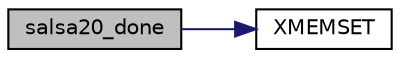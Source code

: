 digraph "salsa20_done"
{
 // LATEX_PDF_SIZE
  edge [fontname="Helvetica",fontsize="10",labelfontname="Helvetica",labelfontsize="10"];
  node [fontname="Helvetica",fontsize="10",shape=record];
  rankdir="LR";
  Node0 [label="salsa20_done",height=0.2,width=0.4,color="black", fillcolor="grey75", style="filled", fontcolor="black",tooltip="Terminate and clear Salsa20 state."];
  Node0 -> Node1 [color="midnightblue",fontsize="10",style="solid",fontname="Helvetica"];
  Node1 [label="XMEMSET",height=0.2,width=0.4,color="black", fillcolor="white", style="filled",URL="$tomcrypt__cfg_8h.html#aa3c34a6f6c61de7da9258b5a30e32c2f",tooltip=" "];
}
